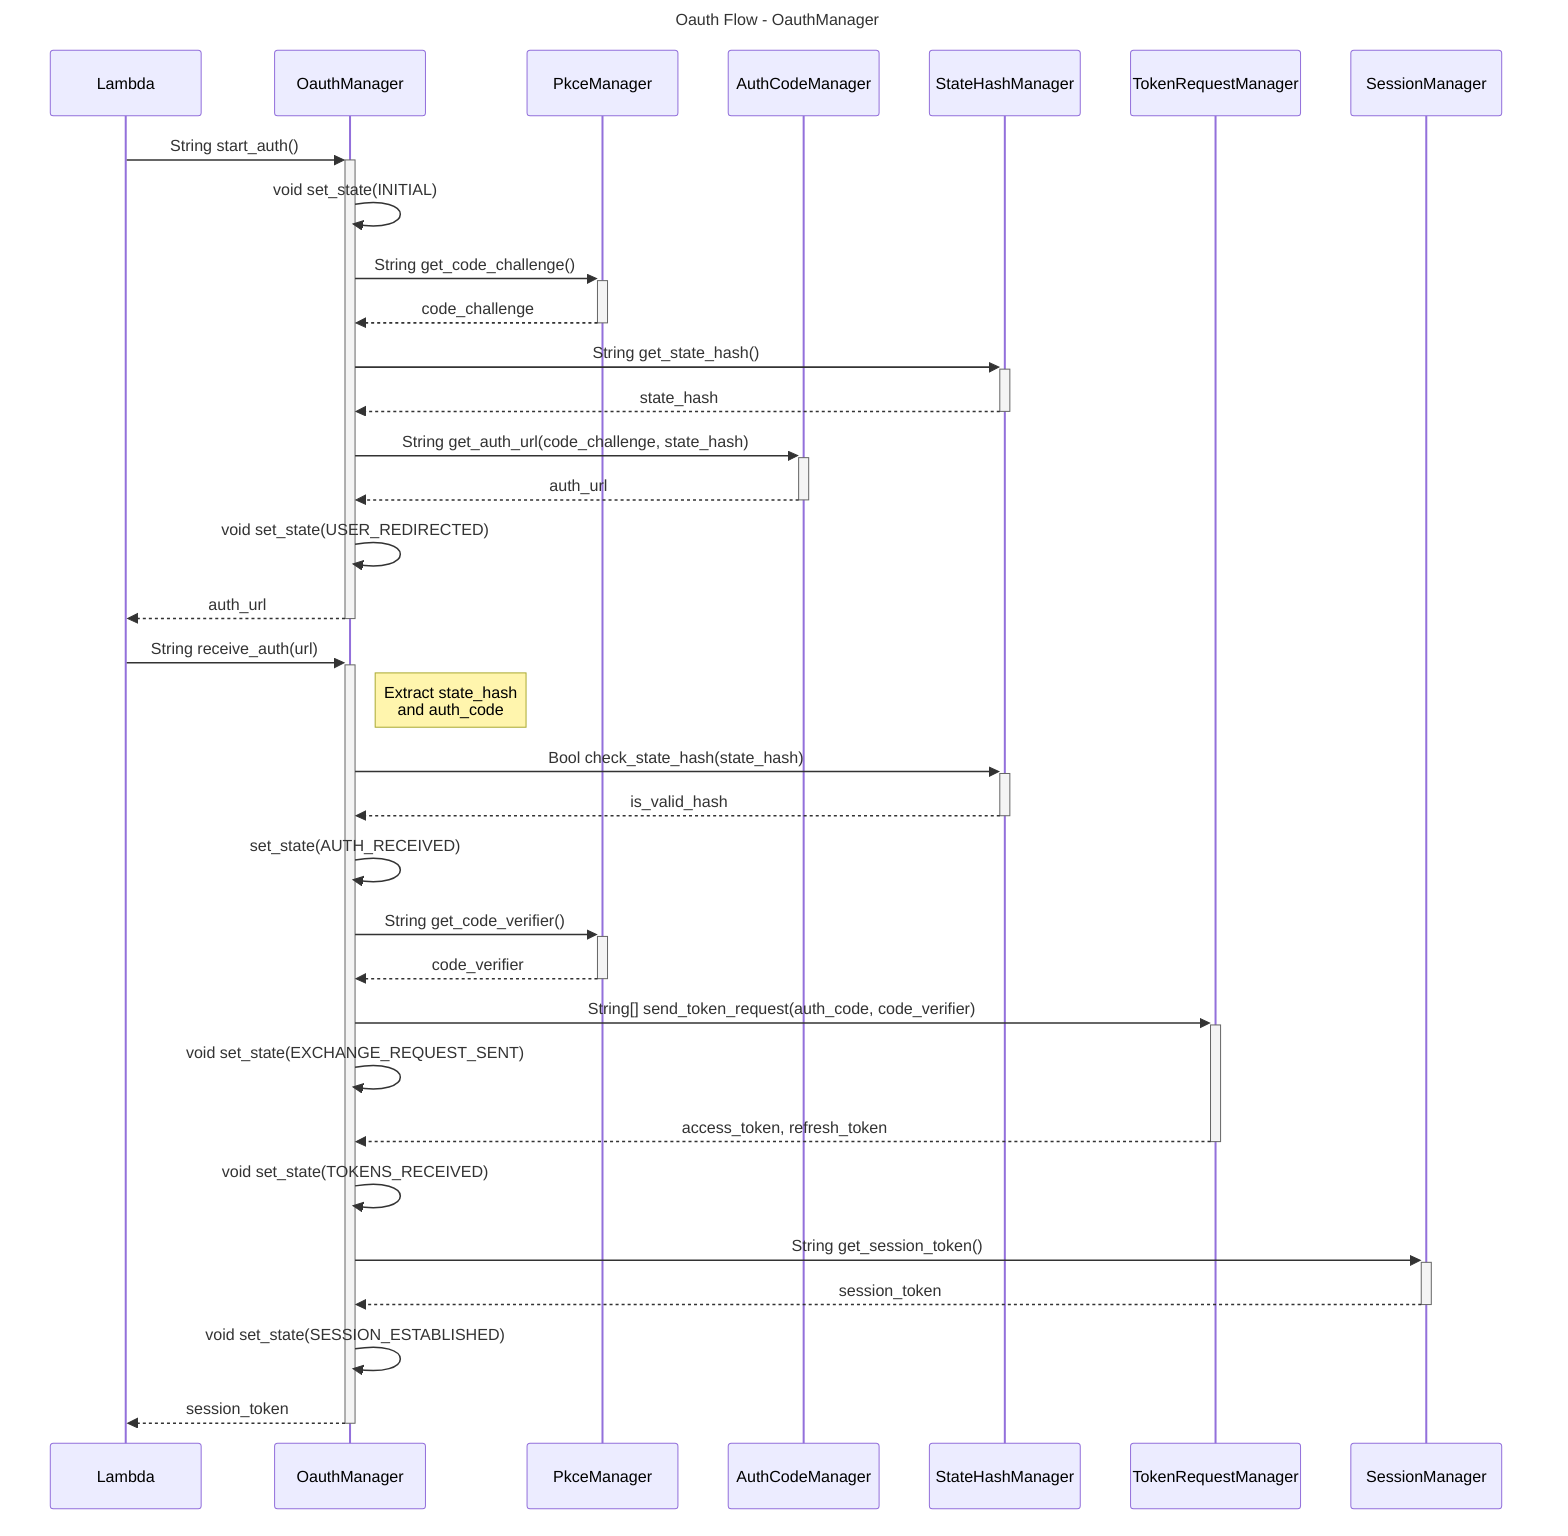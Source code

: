 ---
title: Oauth Flow - OauthManager
---
sequenceDiagram
    participant L as Lambda
    participant OM as OauthManager
    participant PM as PkceManager
    participant ACM as AuthCodeManager
    participant SHM as StateHashManager
    participant TRM as TokenRequestManager
    participant SM as SessionManager

    L ->>+ OM: String start_auth()
    OM ->> OM: void set_state(INITIAL)
    OM ->>+ PM: String get_code_challenge()
    PM -->>- OM: code_challenge
    OM ->>+ SHM: String get_state_hash()
    SHM -->>- OM: state_hash
    OM ->>+ ACM: String get_auth_url(code_challenge, state_hash)
    ACM -->>- OM: auth_url
    OM ->> OM: void set_state(USER_REDIRECTED)
    OM -->>- L: auth_url
    L ->>+ OM: String receive_auth(url)
    note right of OM: Extract state_hash <br> and auth_code
    OM ->>+ SHM: Bool check_state_hash(state_hash)
    SHM -->>- OM: is_valid_hash
    OM ->> OM: set_state(AUTH_RECEIVED)
    OM ->>+ PM: String get_code_verifier()
    PM -->>- OM: code_verifier
    OM ->>+ TRM: String[] send_token_request(auth_code, code_verifier)
    OM ->> OM: void set_state(EXCHANGE_REQUEST_SENT)
    TRM -->>- OM: access_token, refresh_token
    OM ->> OM: void set_state(TOKENS_RECEIVED)
    OM ->>+ SM: String get_session_token()
    SM -->>- OM: session_token
    OM ->> OM: void set_state(SESSION_ESTABLISHED)
    OM -->>- L: session_token